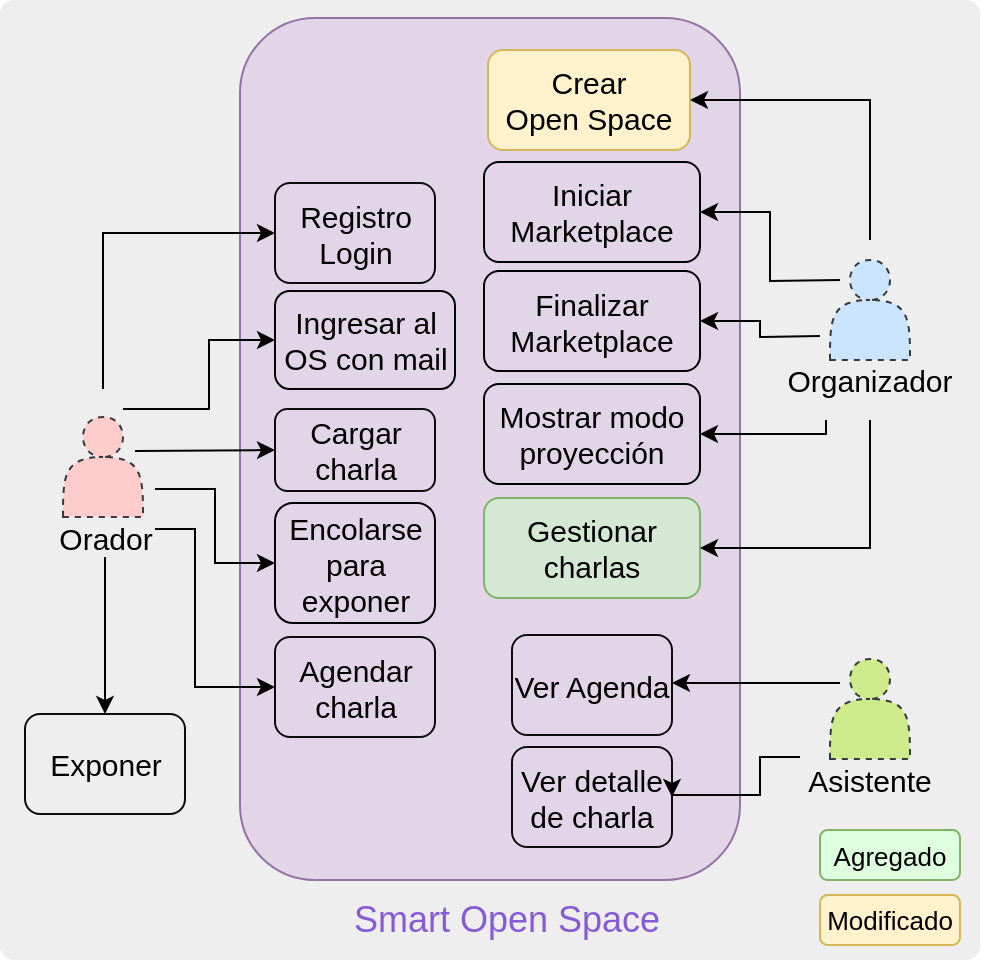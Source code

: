 <mxfile version="12.3.2" type="device" pages="1"><diagram id="50GnY4uoyUKIiMKMn4lD" name="Page-1"><mxGraphModel dx="1024" dy="570" grid="1" gridSize="10" guides="1" tooltips="1" connect="1" arrows="1" fold="1" page="1" pageScale="1" pageWidth="827" pageHeight="1169" math="0" shadow="0"><root><mxCell id="0"/><mxCell id="1" parent="0"/><mxCell id="Tz1uTeMFmKhcYr1bEMr9-132" value="" style="rounded=1;whiteSpace=wrap;html=1;absoluteArcSize=1;arcSize=14;strokeWidth=2;shadow=0;glass=0;labelBackgroundColor=none;fillColor=#eeeeee;fontSize=15;align=center;strokeColor=none;" parent="1" vertex="1"><mxGeometry x="160" y="100" width="490" height="480" as="geometry"/></mxCell><mxCell id="T_-mdl0i9TVX-whk49PD-9" value="" style="rounded=1;whiteSpace=wrap;html=1;fillColor=#e1d5e7;strokeColor=#9673a6;" parent="1" vertex="1"><mxGeometry x="280" y="109" width="250" height="431" as="geometry"/></mxCell><mxCell id="Tz1uTeMFmKhcYr1bEMr9-72" value="" style="group" parent="1" vertex="1" connectable="0"><mxGeometry x="550" y="220" width="90" height="80" as="geometry"/></mxCell><mxCell id="Tz1uTeMFmKhcYr1bEMr9-69" value="" style="shape=actor;whiteSpace=wrap;html=1;rounded=0;shadow=0;glass=0;dashed=1;labelBackgroundColor=none;strokeColor=#36393d;strokeWidth=1;fillColor=#cce5ff;fontSize=15;align=center;" parent="Tz1uTeMFmKhcYr1bEMr9-72" vertex="1"><mxGeometry x="25" y="10" width="40" height="50" as="geometry"/></mxCell><mxCell id="Tz1uTeMFmKhcYr1bEMr9-70" value="Organizador" style="text;html=1;strokeColor=none;fillColor=none;align=center;verticalAlign=middle;whiteSpace=wrap;rounded=0;shadow=0;glass=0;dashed=1;labelBackgroundColor=none;fontSize=15;" parent="Tz1uTeMFmKhcYr1bEMr9-72" vertex="1"><mxGeometry y="60" width="90" height="20" as="geometry"/></mxCell><mxCell id="Tz1uTeMFmKhcYr1bEMr9-73" value="" style="group" parent="1" vertex="1" connectable="0"><mxGeometry x="170" y="214" width="90" height="80" as="geometry"/></mxCell><mxCell id="Tz1uTeMFmKhcYr1bEMr9-74" value="" style="shape=actor;whiteSpace=wrap;html=1;rounded=0;shadow=0;glass=0;dashed=1;labelBackgroundColor=none;strokeColor=#36393d;strokeWidth=1;fillColor=#ffcccc;fontSize=15;align=center;" parent="Tz1uTeMFmKhcYr1bEMr9-73" vertex="1"><mxGeometry x="21.5" y="94.5" width="40" height="50" as="geometry"/></mxCell><mxCell id="Tz1uTeMFmKhcYr1bEMr9-75" value="Orador" style="text;html=1;strokeColor=none;fillColor=none;align=center;verticalAlign=middle;whiteSpace=wrap;rounded=0;shadow=0;glass=0;dashed=1;labelBackgroundColor=none;fontSize=15;" parent="Tz1uTeMFmKhcYr1bEMr9-73" vertex="1"><mxGeometry x="12.5" y="144.5" width="60" height="20" as="geometry"/></mxCell><mxCell id="Tz1uTeMFmKhcYr1bEMr9-76" value="" style="group" parent="1" vertex="1" connectable="0"><mxGeometry x="550" y="419.5" width="90" height="80" as="geometry"/></mxCell><mxCell id="Tz1uTeMFmKhcYr1bEMr9-77" value="" style="shape=actor;whiteSpace=wrap;html=1;rounded=0;shadow=0;glass=0;dashed=1;labelBackgroundColor=none;strokeColor=#36393d;strokeWidth=1;fillColor=#cdeb8b;fontSize=15;align=center;" parent="Tz1uTeMFmKhcYr1bEMr9-76" vertex="1"><mxGeometry x="25" y="10" width="40" height="50" as="geometry"/></mxCell><mxCell id="Tz1uTeMFmKhcYr1bEMr9-78" value="Asistente" style="text;html=1;strokeColor=none;fillColor=none;align=center;verticalAlign=middle;whiteSpace=wrap;rounded=0;shadow=0;glass=0;dashed=1;labelBackgroundColor=none;fontSize=15;" parent="Tz1uTeMFmKhcYr1bEMr9-76" vertex="1"><mxGeometry y="60" width="90" height="20" as="geometry"/></mxCell><mxCell id="Tz1uTeMFmKhcYr1bEMr9-83" value="Registro&lt;br&gt;Login" style="shape=ext;rounded=1;html=1;whiteSpace=wrap;shadow=0;glass=0;labelBackgroundColor=none;strokeColor=#0D0C0C;strokeWidth=1;fillColor=none;gradientColor=none;fontSize=15;align=center;" parent="1" vertex="1"><mxGeometry x="297.5" y="191.5" width="80" height="50" as="geometry"/></mxCell><mxCell id="Tz1uTeMFmKhcYr1bEMr9-84" value="Cargar&lt;br&gt;charla" style="shape=ext;rounded=1;html=1;whiteSpace=wrap;shadow=0;glass=0;labelBackgroundColor=none;strokeColor=#0D0C0C;strokeWidth=1;fillColor=none;gradientColor=none;fontSize=15;align=center;" parent="1" vertex="1"><mxGeometry x="297.5" y="304.5" width="80" height="41" as="geometry"/></mxCell><mxCell id="Tz1uTeMFmKhcYr1bEMr9-86" value="Exponer" style="shape=ext;rounded=1;html=1;whiteSpace=wrap;shadow=0;glass=0;labelBackgroundColor=none;strokeColor=#0D0C0C;strokeWidth=1;fillColor=none;gradientColor=none;fontSize=15;align=center;" parent="1" vertex="1"><mxGeometry x="172.5" y="457" width="80" height="50" as="geometry"/></mxCell><mxCell id="Tz1uTeMFmKhcYr1bEMr9-87" value="Agendar&lt;br&gt;charla" style="shape=ext;rounded=1;html=1;whiteSpace=wrap;shadow=0;glass=0;labelBackgroundColor=none;strokeColor=#0D0C0C;strokeWidth=1;fillColor=none;gradientColor=none;fontSize=15;align=center;" parent="1" vertex="1"><mxGeometry x="297.5" y="418.5" width="80" height="50" as="geometry"/></mxCell><mxCell id="Tz1uTeMFmKhcYr1bEMr9-88" value="Ver Agenda" style="shape=ext;rounded=1;html=1;whiteSpace=wrap;shadow=0;glass=0;labelBackgroundColor=none;strokeColor=#0D0C0C;strokeWidth=1;fillColor=none;gradientColor=none;fontSize=15;align=center;" parent="1" vertex="1"><mxGeometry x="416" y="417.5" width="80" height="50" as="geometry"/></mxCell><mxCell id="Tz1uTeMFmKhcYr1bEMr9-89" value="Ver detalle de charla" style="shape=ext;rounded=1;html=1;whiteSpace=wrap;shadow=0;glass=0;labelBackgroundColor=none;strokeColor=#0D0C0C;strokeWidth=1;fillColor=none;gradientColor=none;fontSize=15;align=center;" parent="1" vertex="1"><mxGeometry x="416" y="473.5" width="80" height="50" as="geometry"/></mxCell><mxCell id="Tz1uTeMFmKhcYr1bEMr9-90" value="Crear&lt;br&gt;Open Space" style="shape=ext;rounded=1;html=1;whiteSpace=wrap;shadow=0;glass=0;labelBackgroundColor=none;strokeColor=#d6b656;strokeWidth=1;fillColor=#fff2cc;fontSize=15;align=center;" parent="1" vertex="1"><mxGeometry x="404" y="125" width="101" height="50" as="geometry"/></mxCell><mxCell id="T_-mdl0i9TVX-whk49PD-3" style="edgeStyle=orthogonalEdgeStyle;rounded=0;orthogonalLoop=1;jettySize=auto;html=1;exitX=0.5;exitY=1;exitDx=0;exitDy=0;" parent="1" source="Tz1uTeMFmKhcYr1bEMr9-75" target="Tz1uTeMFmKhcYr1bEMr9-86" edge="1"><mxGeometry relative="1" as="geometry"/></mxCell><mxCell id="T_-mdl0i9TVX-whk49PD-10" value="Smart Open Space" style="text;html=1;strokeColor=none;fillColor=none;align=center;verticalAlign=middle;whiteSpace=wrap;rounded=0;fontColor=#865cd6;fontSize=18;" parent="1" vertex="1"><mxGeometry x="328" y="550" width="171" height="20" as="geometry"/></mxCell><mxCell id="pqihKy4MeB8-PZnCgYZf-1" value="Iniciar Marketplace" style="shape=ext;rounded=1;html=1;whiteSpace=wrap;shadow=0;glass=0;labelBackgroundColor=none;strokeWidth=1;fillColor=none;fontSize=15;align=center;" parent="1" vertex="1"><mxGeometry x="402" y="181" width="108" height="50" as="geometry"/></mxCell><mxCell id="pqihKy4MeB8-PZnCgYZf-2" value="Encolarse&lt;br&gt;para exponer" style="shape=ext;rounded=1;html=1;whiteSpace=wrap;shadow=0;glass=0;labelBackgroundColor=none;strokeWidth=1;fillColor=none;fontSize=15;align=center;" parent="1" vertex="1"><mxGeometry x="297.5" y="351.5" width="80" height="60" as="geometry"/></mxCell><mxCell id="pqihKy4MeB8-PZnCgYZf-3" value="Mostrar modo proyección" style="shape=ext;rounded=1;html=1;whiteSpace=wrap;shadow=0;glass=0;labelBackgroundColor=none;strokeWidth=1;fillColor=none;fontSize=15;align=center;" parent="1" vertex="1"><mxGeometry x="402" y="292" width="108" height="50" as="geometry"/></mxCell><mxCell id="pqihKy4MeB8-PZnCgYZf-4" style="edgeStyle=orthogonalEdgeStyle;rounded=0;orthogonalLoop=1;jettySize=auto;html=1;" parent="1" target="Tz1uTeMFmKhcYr1bEMr9-88" edge="1"><mxGeometry relative="1" as="geometry"><mxPoint x="580" y="441.5" as="sourcePoint"/><Array as="points"><mxPoint x="570" y="441.5"/><mxPoint x="570" y="441.5"/></Array></mxGeometry></mxCell><mxCell id="pqihKy4MeB8-PZnCgYZf-5" style="edgeStyle=orthogonalEdgeStyle;rounded=0;orthogonalLoop=1;jettySize=auto;html=1;entryX=1;entryY=0.5;entryDx=0;entryDy=0;" parent="1" target="Tz1uTeMFmKhcYr1bEMr9-89" edge="1"><mxGeometry relative="1" as="geometry"><mxPoint x="560" y="478.5" as="sourcePoint"/><Array as="points"><mxPoint x="540" y="478.5"/><mxPoint x="540" y="497.5"/></Array></mxGeometry></mxCell><mxCell id="pqihKy4MeB8-PZnCgYZf-8" value="Agregado" style="shape=ext;rounded=1;html=1;whiteSpace=wrap;shadow=0;glass=0;labelBackgroundColor=none;strokeColor=#82b366;strokeWidth=1;fillColor=#DEFFDE;fontSize=13;align=center;" parent="1" vertex="1"><mxGeometry x="570" y="515" width="70" height="25" as="geometry"/></mxCell><mxCell id="pqihKy4MeB8-PZnCgYZf-9" style="edgeStyle=orthogonalEdgeStyle;rounded=0;orthogonalLoop=1;jettySize=auto;html=1;entryX=0;entryY=0.5;entryDx=0;entryDy=0;fontSize=13;" parent="1" target="Tz1uTeMFmKhcYr1bEMr9-83" edge="1"><mxGeometry relative="1" as="geometry"><mxPoint x="211.5" y="294.5" as="sourcePoint"/><Array as="points"><mxPoint x="211.5" y="216.5"/></Array></mxGeometry></mxCell><mxCell id="pqihKy4MeB8-PZnCgYZf-10" style="edgeStyle=orthogonalEdgeStyle;rounded=0;orthogonalLoop=1;jettySize=auto;html=1;entryX=0;entryY=0.5;entryDx=0;entryDy=0;fontSize=13;" parent="1" target="Tz1uTeMFmKhcYr1bEMr9-84" edge="1"><mxGeometry relative="1" as="geometry"><mxPoint x="227.5" y="325.5" as="sourcePoint"/><Array as="points"><mxPoint x="227.5" y="325.5"/></Array></mxGeometry></mxCell><mxCell id="pqihKy4MeB8-PZnCgYZf-11" style="edgeStyle=orthogonalEdgeStyle;rounded=0;orthogonalLoop=1;jettySize=auto;html=1;entryX=0;entryY=0.5;entryDx=0;entryDy=0;fontSize=13;" parent="1" target="pqihKy4MeB8-PZnCgYZf-2" edge="1"><mxGeometry relative="1" as="geometry"><mxPoint x="237.5" y="344.5" as="sourcePoint"/><Array as="points"><mxPoint x="237.5" y="344.5"/><mxPoint x="267.5" y="344.5"/><mxPoint x="267.5" y="381.5"/></Array></mxGeometry></mxCell><mxCell id="pqihKy4MeB8-PZnCgYZf-12" style="edgeStyle=orthogonalEdgeStyle;rounded=0;orthogonalLoop=1;jettySize=auto;html=1;entryX=0;entryY=0.5;entryDx=0;entryDy=0;fontSize=13;" parent="1" target="Tz1uTeMFmKhcYr1bEMr9-87" edge="1"><mxGeometry relative="1" as="geometry"><mxPoint x="237.5" y="364.5" as="sourcePoint"/><Array as="points"><mxPoint x="237.5" y="364.5"/><mxPoint x="257.5" y="364.5"/><mxPoint x="257.5" y="443.5"/></Array></mxGeometry></mxCell><mxCell id="Pf3kMNEIb1es1eWzaRMs-1" value="Ingresar al OS con mail" style="shape=ext;rounded=1;html=1;whiteSpace=wrap;shadow=0;glass=0;labelBackgroundColor=none;strokeColor=#000000;strokeWidth=1;fillColor=none;fontSize=15;align=center;" parent="1" vertex="1"><mxGeometry x="297.5" y="245.5" width="90" height="49" as="geometry"/></mxCell><mxCell id="Pf3kMNEIb1es1eWzaRMs-4" style="edgeStyle=orthogonalEdgeStyle;rounded=0;orthogonalLoop=1;jettySize=auto;html=1;entryX=0;entryY=0.5;entryDx=0;entryDy=0;" parent="1" target="Pf3kMNEIb1es1eWzaRMs-1" edge="1"><mxGeometry relative="1" as="geometry"><mxPoint x="221.5" y="304.5" as="sourcePoint"/><Array as="points"><mxPoint x="221.5" y="304.5"/><mxPoint x="264.5" y="304.5"/><mxPoint x="264.5" y="270.5"/></Array></mxGeometry></mxCell><mxCell id="Pf3kMNEIb1es1eWzaRMs-5" value="Finalizar&lt;br&gt;Marketplace" style="shape=ext;rounded=1;html=1;whiteSpace=wrap;shadow=0;glass=0;labelBackgroundColor=none;strokeWidth=1;fillColor=none;fontSize=15;align=center;strokeColor=#000000;" parent="1" vertex="1"><mxGeometry x="402" y="235.5" width="108" height="50" as="geometry"/></mxCell><mxCell id="WLiVjKsXUA_f5K1hsz1j-1" value="Gestionar charlas" style="shape=ext;rounded=1;html=1;whiteSpace=wrap;shadow=0;glass=0;labelBackgroundColor=none;strokeWidth=1;fillColor=#d5e8d4;fontSize=15;align=center;strokeColor=#82b366;" vertex="1" parent="1"><mxGeometry x="402" y="349" width="108" height="50" as="geometry"/></mxCell><mxCell id="WLiVjKsXUA_f5K1hsz1j-3" style="edgeStyle=orthogonalEdgeStyle;rounded=0;orthogonalLoop=1;jettySize=auto;html=1;entryX=1;entryY=0.5;entryDx=0;entryDy=0;" edge="1" parent="1" target="Tz1uTeMFmKhcYr1bEMr9-90"><mxGeometry relative="1" as="geometry"><mxPoint x="595" y="220" as="sourcePoint"/><Array as="points"><mxPoint x="595" y="150"/></Array></mxGeometry></mxCell><mxCell id="WLiVjKsXUA_f5K1hsz1j-4" style="edgeStyle=orthogonalEdgeStyle;rounded=0;orthogonalLoop=1;jettySize=auto;html=1;entryX=1;entryY=0.5;entryDx=0;entryDy=0;" edge="1" parent="1" target="pqihKy4MeB8-PZnCgYZf-1"><mxGeometry relative="1" as="geometry"><mxPoint x="580" y="240" as="sourcePoint"/></mxGeometry></mxCell><mxCell id="WLiVjKsXUA_f5K1hsz1j-5" style="edgeStyle=orthogonalEdgeStyle;rounded=0;orthogonalLoop=1;jettySize=auto;html=1;entryX=1;entryY=0.5;entryDx=0;entryDy=0;" edge="1" parent="1" target="Pf3kMNEIb1es1eWzaRMs-5"><mxGeometry relative="1" as="geometry"><mxPoint x="570" y="268" as="sourcePoint"/></mxGeometry></mxCell><mxCell id="WLiVjKsXUA_f5K1hsz1j-6" style="edgeStyle=orthogonalEdgeStyle;rounded=0;orthogonalLoop=1;jettySize=auto;html=1;entryX=1;entryY=0.5;entryDx=0;entryDy=0;" edge="1" parent="1" target="pqihKy4MeB8-PZnCgYZf-3"><mxGeometry relative="1" as="geometry"><mxPoint x="573" y="310" as="sourcePoint"/><Array as="points"><mxPoint x="573" y="317"/></Array></mxGeometry></mxCell><mxCell id="WLiVjKsXUA_f5K1hsz1j-7" style="edgeStyle=orthogonalEdgeStyle;rounded=0;orthogonalLoop=1;jettySize=auto;html=1;entryX=1;entryY=0.5;entryDx=0;entryDy=0;" edge="1" parent="1" target="WLiVjKsXUA_f5K1hsz1j-1"><mxGeometry relative="1" as="geometry"><mxPoint x="595" y="310" as="sourcePoint"/><Array as="points"><mxPoint x="595" y="374"/></Array></mxGeometry></mxCell><mxCell id="WLiVjKsXUA_f5K1hsz1j-9" value="Modificado" style="shape=ext;rounded=1;html=1;whiteSpace=wrap;shadow=0;glass=0;labelBackgroundColor=none;strokeColor=#d6b656;strokeWidth=1;fillColor=#fff2cc;fontSize=13;align=center;" vertex="1" parent="1"><mxGeometry x="570" y="547.5" width="70" height="25" as="geometry"/></mxCell></root></mxGraphModel></diagram></mxfile>